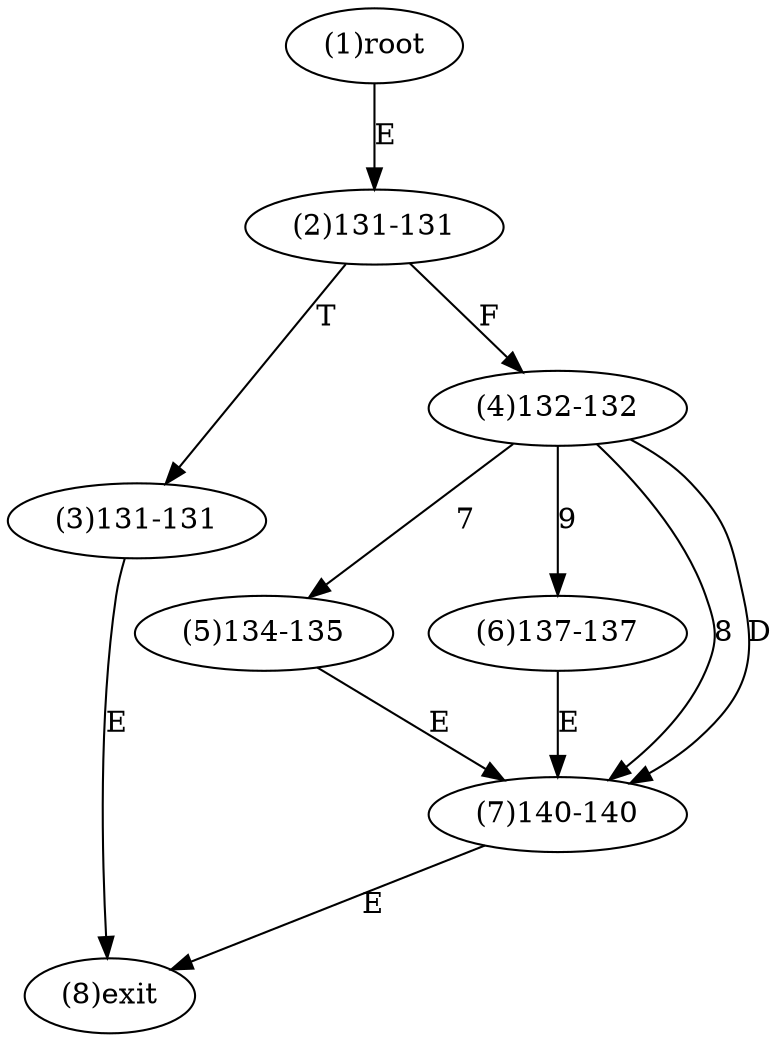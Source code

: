 digraph "" { 
1[ label="(1)root"];
2[ label="(2)131-131"];
3[ label="(3)131-131"];
4[ label="(4)132-132"];
5[ label="(5)134-135"];
6[ label="(6)137-137"];
7[ label="(7)140-140"];
8[ label="(8)exit"];
1->2[ label="E"];
2->4[ label="F"];
2->3[ label="T"];
3->8[ label="E"];
4->5[ label="7"];
4->7[ label="8"];
4->6[ label="9"];
4->7[ label="D"];
5->7[ label="E"];
6->7[ label="E"];
7->8[ label="E"];
}